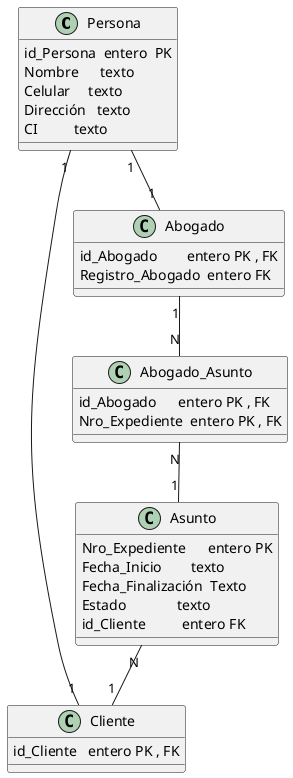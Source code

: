 @startuml Asuntos(Lógico)

class Persona{
     id_Persona  entero  PK  
     Nombre      texto    
     Celular     texto 
     Dirección   texto 
     CI          texto
}

class Cliente{
    id_Cliente   entero PK , FK
}

class Abogado_Asunto {
    id_Abogado      entero PK , FK 
    Nro_Expediente  entero PK , FK 
}

class Asunto{
    Nro_Expediente      entero PK
    Fecha_Inicio        texto
    Fecha_Finalización  Texto
    Estado              texto
    id_Cliente          entero FK
}

class Abogado{
    id_Abogado        entero PK , FK
    Registro_Abogado  entero FK
}

Persona "1" -- "1" Abogado
Persona "1" -- "1" Cliente
Abogado "1" -- "N" Abogado_Asunto
Abogado_Asunto "N" -- "1" Asunto
Asunto "N" -- "1" Cliente

@enduml